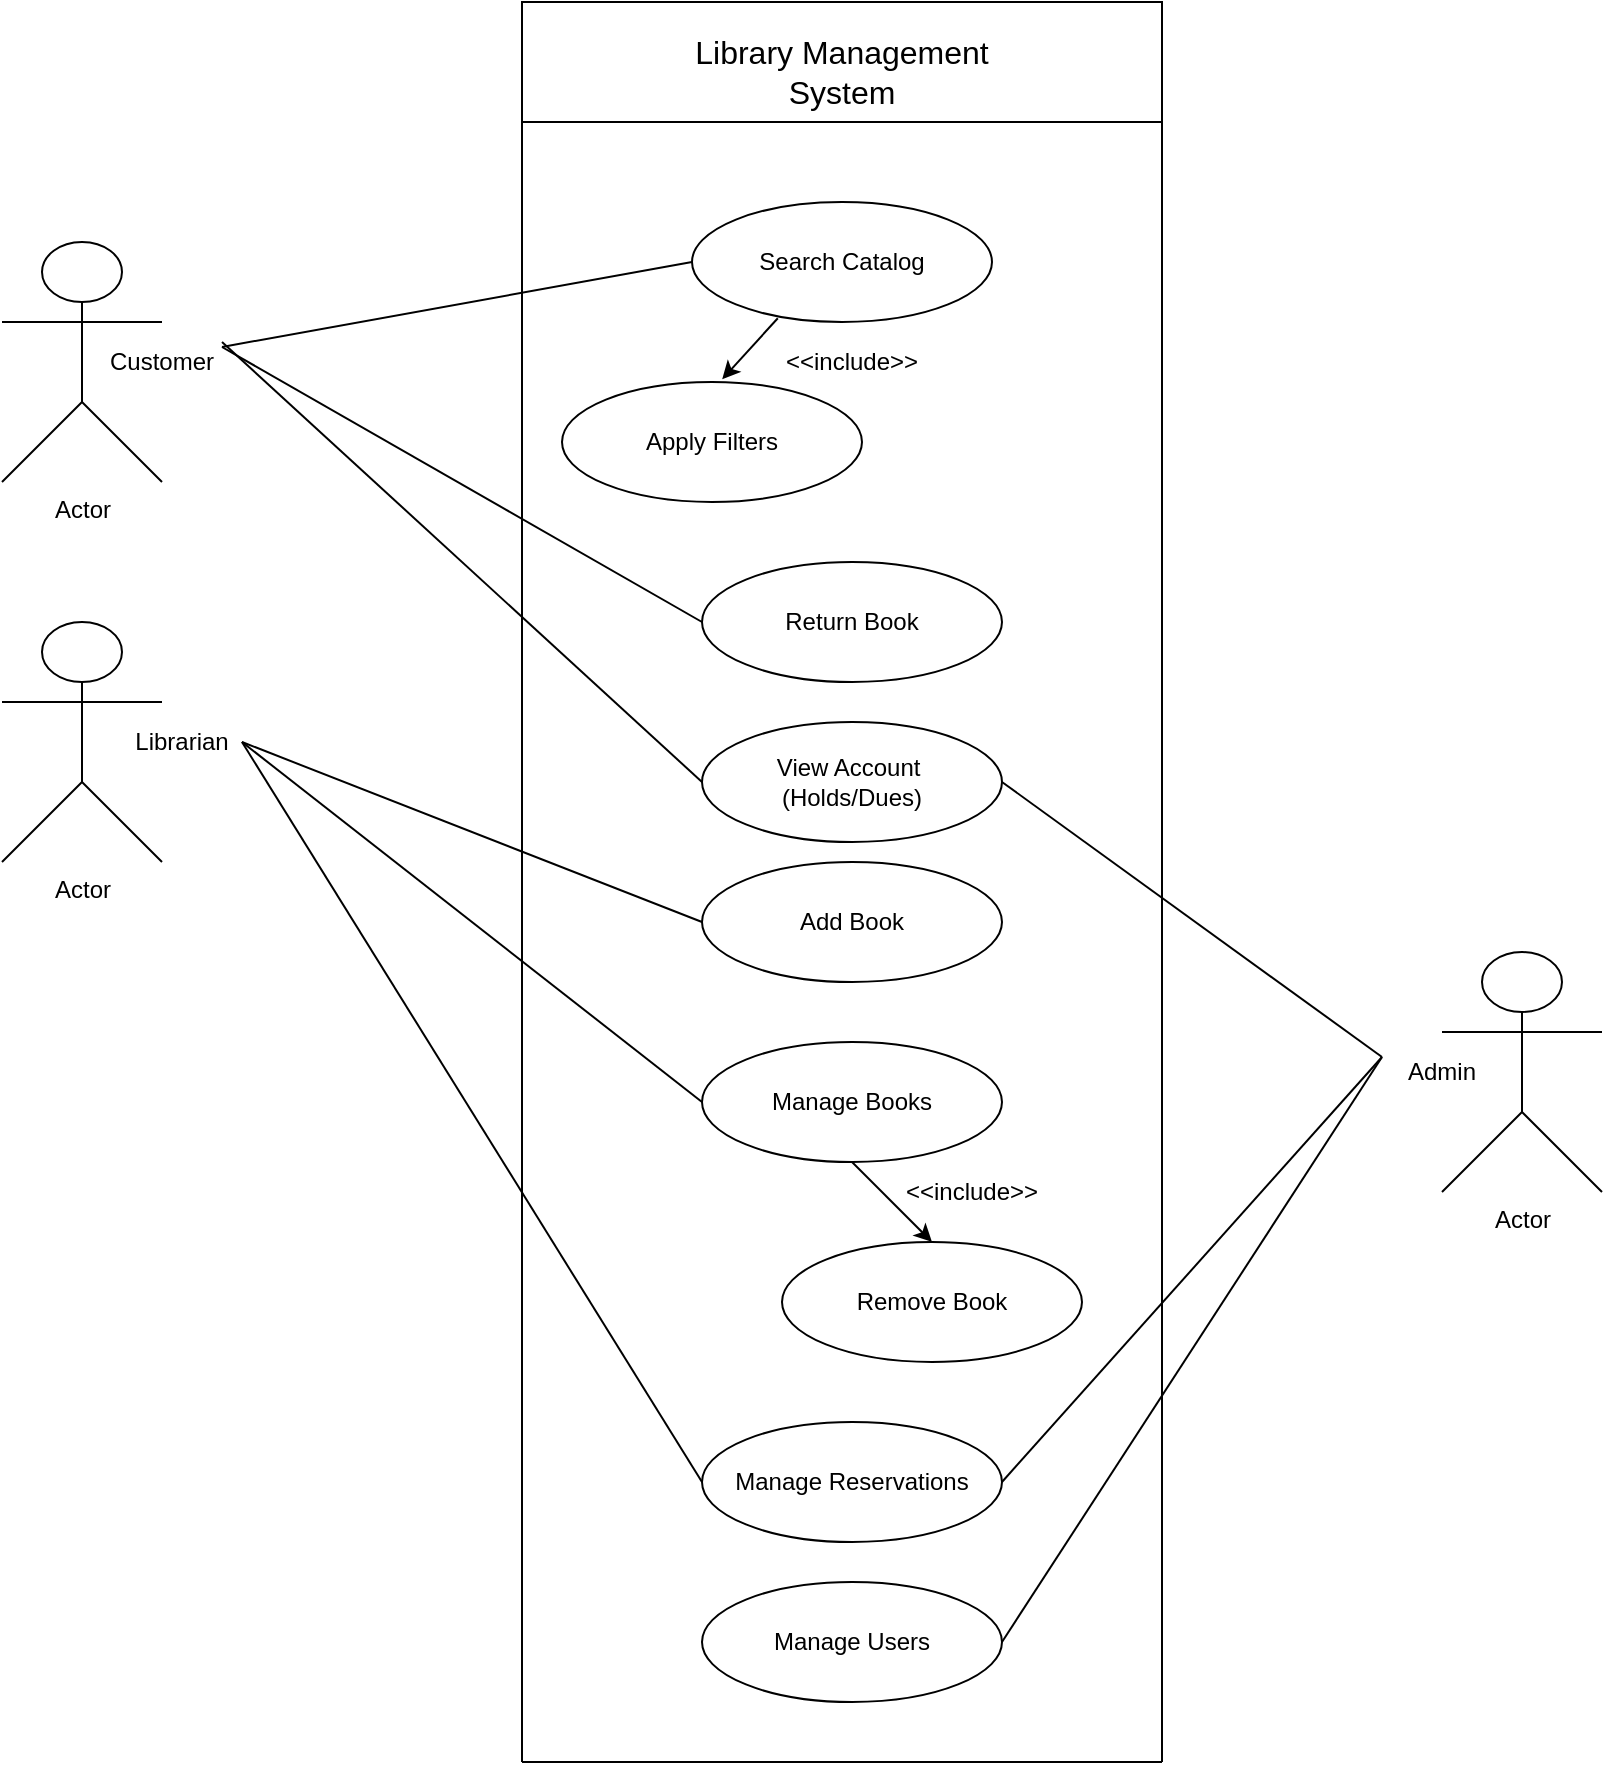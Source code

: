 <mxfile version="23.1.8" type="github">
  <diagram name="Page-1" id="usQvjqCbf2z5VWUwjuGJ">
    <mxGraphModel dx="1886" dy="656" grid="1" gridSize="10" guides="1" tooltips="1" connect="1" arrows="1" fold="1" page="1" pageScale="1" pageWidth="827" pageHeight="1169" math="0" shadow="0">
      <root>
        <mxCell id="0" />
        <mxCell id="1" parent="0" />
        <mxCell id="kKphP6OUzI673sK9Iiju-2" value="" style="rounded=0;whiteSpace=wrap;html=1;" parent="1" vertex="1">
          <mxGeometry x="230" y="50" width="320" height="60" as="geometry" />
        </mxCell>
        <mxCell id="kKphP6OUzI673sK9Iiju-3" value="Library Management&lt;br style=&quot;font-size: 16px;&quot;&gt;System" style="text;html=1;align=center;verticalAlign=middle;whiteSpace=wrap;rounded=0;fontSize=16;" parent="1" vertex="1">
          <mxGeometry x="310" y="50" width="160" height="70" as="geometry" />
        </mxCell>
        <mxCell id="kKphP6OUzI673sK9Iiju-4" value="" style="endArrow=none;html=1;rounded=0;entryX=0;entryY=1;entryDx=0;entryDy=0;" parent="1" target="kKphP6OUzI673sK9Iiju-2" edge="1">
          <mxGeometry width="50" height="50" relative="1" as="geometry">
            <mxPoint x="230" y="930" as="sourcePoint" />
            <mxPoint x="490" y="430" as="targetPoint" />
          </mxGeometry>
        </mxCell>
        <mxCell id="kKphP6OUzI673sK9Iiju-5" value="" style="endArrow=none;html=1;rounded=0;entryX=0;entryY=1;entryDx=0;entryDy=0;" parent="1" edge="1">
          <mxGeometry width="50" height="50" relative="1" as="geometry">
            <mxPoint x="550" y="930" as="sourcePoint" />
            <mxPoint x="550" y="110" as="targetPoint" />
          </mxGeometry>
        </mxCell>
        <mxCell id="kKphP6OUzI673sK9Iiju-6" value="Actor" style="shape=umlActor;verticalLabelPosition=bottom;verticalAlign=top;html=1;outlineConnect=0;" parent="1" vertex="1">
          <mxGeometry x="-30" y="170" width="80" height="120" as="geometry" />
        </mxCell>
        <mxCell id="kKphP6OUzI673sK9Iiju-7" value="Customer" style="text;html=1;align=center;verticalAlign=middle;whiteSpace=wrap;rounded=0;" parent="1" vertex="1">
          <mxGeometry x="20" y="215" width="60" height="30" as="geometry" />
        </mxCell>
        <mxCell id="kKphP6OUzI673sK9Iiju-8" value="Actor" style="shape=umlActor;verticalLabelPosition=bottom;verticalAlign=top;html=1;outlineConnect=0;" parent="1" vertex="1">
          <mxGeometry x="-30" y="360" width="80" height="120" as="geometry" />
        </mxCell>
        <mxCell id="kKphP6OUzI673sK9Iiju-9" value="Librarian" style="text;html=1;align=center;verticalAlign=middle;whiteSpace=wrap;rounded=0;" parent="1" vertex="1">
          <mxGeometry x="30" y="405" width="60" height="30" as="geometry" />
        </mxCell>
        <mxCell id="kKphP6OUzI673sK9Iiju-12" value="Actor" style="shape=umlActor;verticalLabelPosition=bottom;verticalAlign=top;html=1;outlineConnect=0;" parent="1" vertex="1">
          <mxGeometry x="690" y="525" width="80" height="120" as="geometry" />
        </mxCell>
        <mxCell id="kKphP6OUzI673sK9Iiju-13" value="Admin" style="text;html=1;align=center;verticalAlign=middle;whiteSpace=wrap;rounded=0;" parent="1" vertex="1">
          <mxGeometry x="660" y="570" width="60" height="30" as="geometry" />
        </mxCell>
        <mxCell id="kKphP6OUzI673sK9Iiju-14" value="Search Catalog" style="ellipse;whiteSpace=wrap;html=1;" parent="1" vertex="1">
          <mxGeometry x="315" y="150" width="150" height="60" as="geometry" />
        </mxCell>
        <mxCell id="kKphP6OUzI673sK9Iiju-15" value="Return Book" style="ellipse;whiteSpace=wrap;html=1;" parent="1" vertex="1">
          <mxGeometry x="320" y="330" width="150" height="60" as="geometry" />
        </mxCell>
        <mxCell id="kKphP6OUzI673sK9Iiju-16" value="View Account&amp;nbsp;&lt;br&gt;(Holds/Dues)" style="ellipse;whiteSpace=wrap;html=1;" parent="1" vertex="1">
          <mxGeometry x="320" y="410" width="150" height="60" as="geometry" />
        </mxCell>
        <mxCell id="kKphP6OUzI673sK9Iiju-17" value="Apply Filters" style="ellipse;whiteSpace=wrap;html=1;" parent="1" vertex="1">
          <mxGeometry x="250" y="240" width="150" height="60" as="geometry" />
        </mxCell>
        <mxCell id="kKphP6OUzI673sK9Iiju-19" value="Remove Book" style="ellipse;whiteSpace=wrap;html=1;" parent="1" vertex="1">
          <mxGeometry x="360" y="670" width="150" height="60" as="geometry" />
        </mxCell>
        <mxCell id="kKphP6OUzI673sK9Iiju-20" value="Manage Reservations" style="ellipse;whiteSpace=wrap;html=1;" parent="1" vertex="1">
          <mxGeometry x="320" y="760" width="150" height="60" as="geometry" />
        </mxCell>
        <mxCell id="kKphP6OUzI673sK9Iiju-21" value="Manage Users" style="ellipse;whiteSpace=wrap;html=1;" parent="1" vertex="1">
          <mxGeometry x="320" y="840" width="150" height="60" as="geometry" />
        </mxCell>
        <mxCell id="kKphP6OUzI673sK9Iiju-22" value="&amp;lt;&amp;lt;include&amp;gt;&amp;gt;" style="text;html=1;align=center;verticalAlign=middle;whiteSpace=wrap;rounded=0;" parent="1" vertex="1">
          <mxGeometry x="365" y="215" width="60" height="30" as="geometry" />
        </mxCell>
        <mxCell id="kKphP6OUzI673sK9Iiju-23" value="" style="endArrow=none;html=1;rounded=0;exitX=1;exitY=0.25;exitDx=0;exitDy=0;entryX=0;entryY=0.5;entryDx=0;entryDy=0;" parent="1" source="kKphP6OUzI673sK9Iiju-7" edge="1" target="kKphP6OUzI673sK9Iiju-14">
          <mxGeometry width="50" height="50" relative="1" as="geometry">
            <mxPoint x="300" y="440" as="sourcePoint" />
            <mxPoint x="310" y="180" as="targetPoint" />
          </mxGeometry>
        </mxCell>
        <mxCell id="kKphP6OUzI673sK9Iiju-24" value="" style="endArrow=classic;html=1;rounded=0;entryX=0.534;entryY=-0.023;entryDx=0;entryDy=0;entryPerimeter=0;exitX=0.286;exitY=0.969;exitDx=0;exitDy=0;exitPerimeter=0;" parent="1" source="kKphP6OUzI673sK9Iiju-14" target="kKphP6OUzI673sK9Iiju-17" edge="1">
          <mxGeometry width="50" height="50" relative="1" as="geometry">
            <mxPoint x="370" y="310" as="sourcePoint" />
            <mxPoint x="420" y="260" as="targetPoint" />
          </mxGeometry>
        </mxCell>
        <mxCell id="kKphP6OUzI673sK9Iiju-25" value="Add Book" style="ellipse;whiteSpace=wrap;html=1;" parent="1" vertex="1">
          <mxGeometry x="320" y="480" width="150" height="60" as="geometry" />
        </mxCell>
        <mxCell id="kKphP6OUzI673sK9Iiju-28" value="" style="endArrow=none;html=1;rounded=0;exitX=1;exitY=0.25;exitDx=0;exitDy=0;entryX=0;entryY=0.5;entryDx=0;entryDy=0;" parent="1" source="kKphP6OUzI673sK9Iiju-7" target="kKphP6OUzI673sK9Iiju-15" edge="1">
          <mxGeometry width="50" height="50" relative="1" as="geometry">
            <mxPoint x="280" y="520" as="sourcePoint" />
            <mxPoint x="330" y="470" as="targetPoint" />
          </mxGeometry>
        </mxCell>
        <mxCell id="kKphP6OUzI673sK9Iiju-29" value="" style="endArrow=none;html=1;rounded=0;entryX=0;entryY=0.5;entryDx=0;entryDy=0;" parent="1" target="kKphP6OUzI673sK9Iiju-16" edge="1">
          <mxGeometry width="50" height="50" relative="1" as="geometry">
            <mxPoint x="80" y="220" as="sourcePoint" />
            <mxPoint x="330" y="470" as="targetPoint" />
          </mxGeometry>
        </mxCell>
        <mxCell id="kKphP6OUzI673sK9Iiju-30" value="" style="endArrow=none;html=1;rounded=0;exitX=1;exitY=0.5;exitDx=0;exitDy=0;entryX=0;entryY=0.5;entryDx=0;entryDy=0;" parent="1" source="kKphP6OUzI673sK9Iiju-9" target="kKphP6OUzI673sK9Iiju-25" edge="1">
          <mxGeometry width="50" height="50" relative="1" as="geometry">
            <mxPoint x="280" y="520" as="sourcePoint" />
            <mxPoint x="330" y="470" as="targetPoint" />
          </mxGeometry>
        </mxCell>
        <mxCell id="kKphP6OUzI673sK9Iiju-31" value="" style="endArrow=none;html=1;rounded=0;entryX=0;entryY=0.5;entryDx=0;entryDy=0;" parent="1" target="kKphP6OUzI673sK9Iiju-39" edge="1">
          <mxGeometry width="50" height="50" relative="1" as="geometry">
            <mxPoint x="90" y="420" as="sourcePoint" />
            <mxPoint x="330" y="620" as="targetPoint" />
          </mxGeometry>
        </mxCell>
        <mxCell id="kKphP6OUzI673sK9Iiju-32" value="" style="endArrow=none;html=1;rounded=0;entryX=0;entryY=0.5;entryDx=0;entryDy=0;exitX=1;exitY=0.5;exitDx=0;exitDy=0;" parent="1" source="kKphP6OUzI673sK9Iiju-9" target="kKphP6OUzI673sK9Iiju-20" edge="1">
          <mxGeometry width="50" height="50" relative="1" as="geometry">
            <mxPoint x="60" y="710" as="sourcePoint" />
            <mxPoint x="330" y="620" as="targetPoint" />
          </mxGeometry>
        </mxCell>
        <mxCell id="kKphP6OUzI673sK9Iiju-35" value="" style="endArrow=none;html=1;rounded=0;entryX=1;entryY=0.5;entryDx=0;entryDy=0;exitX=0;exitY=0.25;exitDx=0;exitDy=0;" parent="1" source="kKphP6OUzI673sK9Iiju-13" target="kKphP6OUzI673sK9Iiju-16" edge="1">
          <mxGeometry width="50" height="50" relative="1" as="geometry">
            <mxPoint x="390" y="540" as="sourcePoint" />
            <mxPoint x="440" y="490" as="targetPoint" />
          </mxGeometry>
        </mxCell>
        <mxCell id="kKphP6OUzI673sK9Iiju-38" value="" style="endArrow=none;html=1;rounded=0;" parent="1" edge="1">
          <mxGeometry width="50" height="50" relative="1" as="geometry">
            <mxPoint x="230" y="930" as="sourcePoint" />
            <mxPoint x="550" y="930" as="targetPoint" />
          </mxGeometry>
        </mxCell>
        <mxCell id="kKphP6OUzI673sK9Iiju-39" value="Manage Books" style="ellipse;whiteSpace=wrap;html=1;" parent="1" vertex="1">
          <mxGeometry x="320" y="570" width="150" height="60" as="geometry" />
        </mxCell>
        <mxCell id="kKphP6OUzI673sK9Iiju-40" value="" style="endArrow=classic;html=1;rounded=0;entryX=0.5;entryY=0;entryDx=0;entryDy=0;exitX=0.5;exitY=1;exitDx=0;exitDy=0;" parent="1" source="kKphP6OUzI673sK9Iiju-39" target="kKphP6OUzI673sK9Iiju-19" edge="1">
          <mxGeometry width="50" height="50" relative="1" as="geometry">
            <mxPoint x="390" y="660" as="sourcePoint" />
            <mxPoint x="380" y="630" as="targetPoint" />
          </mxGeometry>
        </mxCell>
        <mxCell id="kKphP6OUzI673sK9Iiju-41" value="&amp;lt;&amp;lt;include&amp;gt;&amp;gt;" style="text;html=1;align=center;verticalAlign=middle;whiteSpace=wrap;rounded=0;" parent="1" vertex="1">
          <mxGeometry x="425" y="630" width="60" height="30" as="geometry" />
        </mxCell>
        <mxCell id="kKphP6OUzI673sK9Iiju-42" value="" style="endArrow=none;html=1;rounded=0;entryX=0;entryY=0.25;entryDx=0;entryDy=0;exitX=1;exitY=0.5;exitDx=0;exitDy=0;" parent="1" source="kKphP6OUzI673sK9Iiju-21" target="kKphP6OUzI673sK9Iiju-13" edge="1">
          <mxGeometry width="50" height="50" relative="1" as="geometry">
            <mxPoint x="590" y="780" as="sourcePoint" />
            <mxPoint x="570" y="640" as="targetPoint" />
          </mxGeometry>
        </mxCell>
        <mxCell id="kKphP6OUzI673sK9Iiju-43" value="" style="endArrow=none;html=1;rounded=0;exitX=1;exitY=0.5;exitDx=0;exitDy=0;entryX=0;entryY=0.25;entryDx=0;entryDy=0;" parent="1" source="kKphP6OUzI673sK9Iiju-20" target="kKphP6OUzI673sK9Iiju-13" edge="1">
          <mxGeometry width="50" height="50" relative="1" as="geometry">
            <mxPoint x="450" y="680" as="sourcePoint" />
            <mxPoint x="500" y="630" as="targetPoint" />
          </mxGeometry>
        </mxCell>
      </root>
    </mxGraphModel>
  </diagram>
</mxfile>

